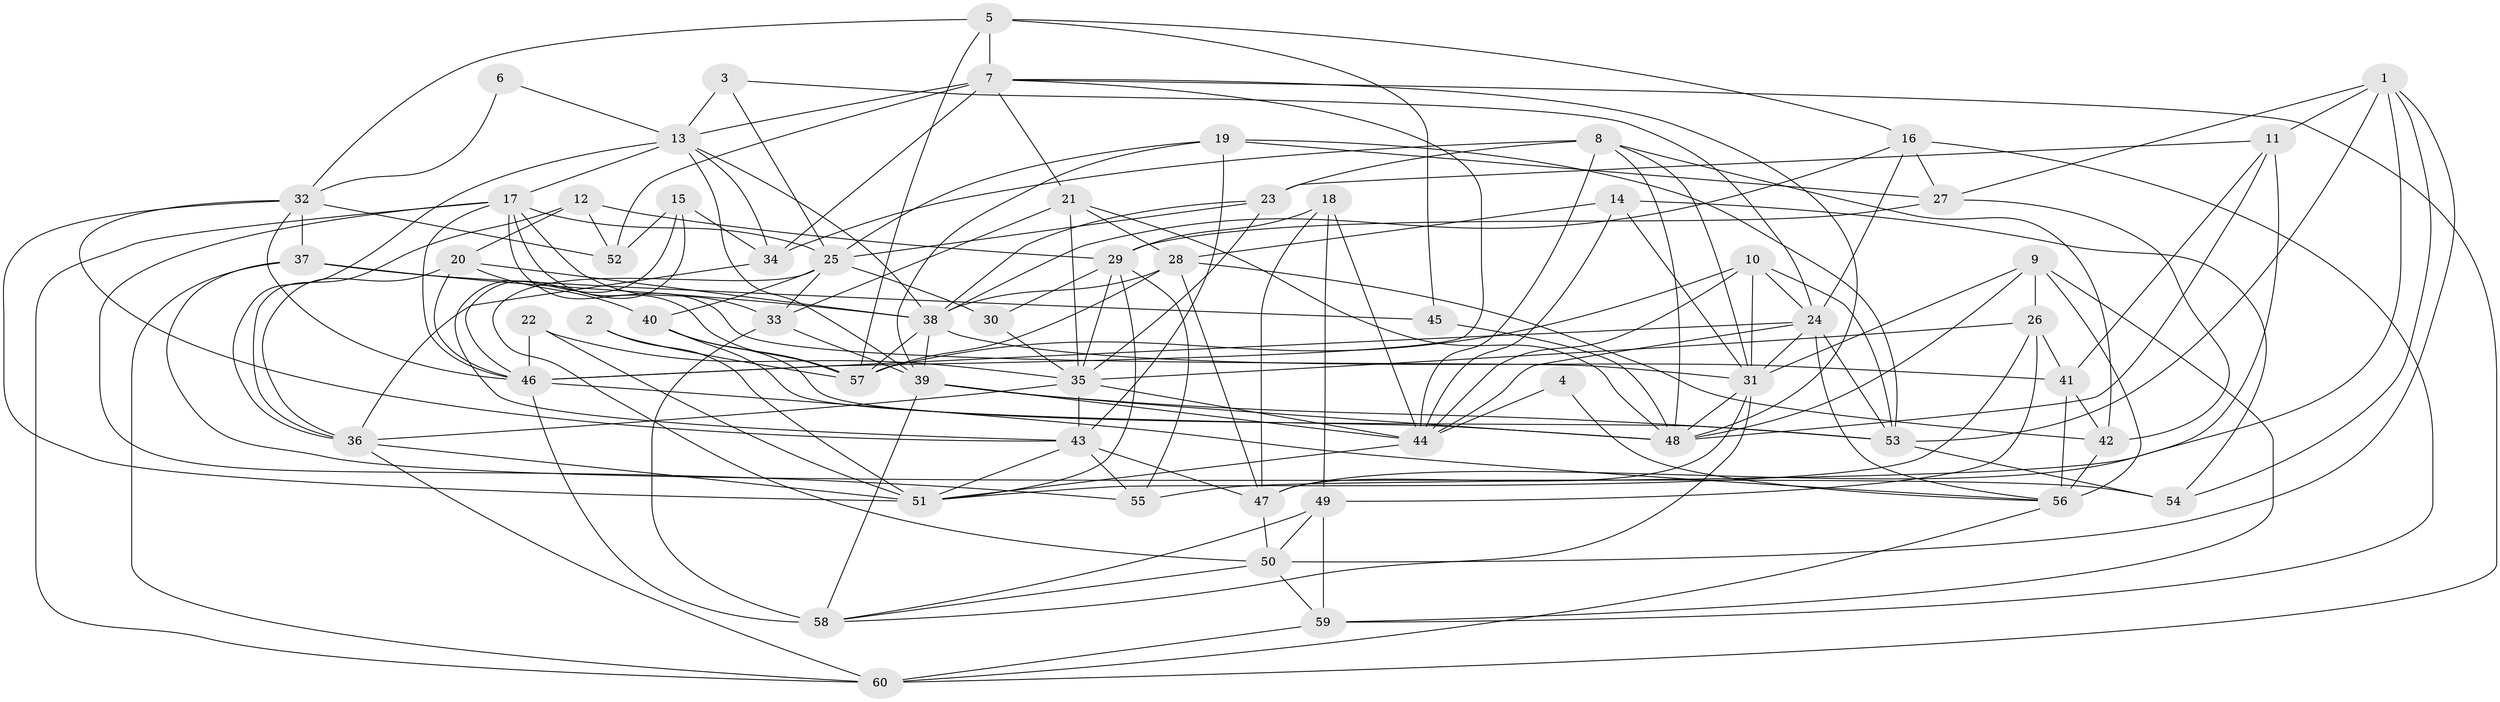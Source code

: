 // original degree distribution, {3: 0.2689075630252101, 2: 0.11764705882352941, 4: 0.31092436974789917, 5: 0.17647058823529413, 8: 0.008403361344537815, 6: 0.058823529411764705, 7: 0.058823529411764705}
// Generated by graph-tools (version 1.1) at 2025/50/03/09/25 03:50:13]
// undirected, 60 vertices, 171 edges
graph export_dot {
graph [start="1"]
  node [color=gray90,style=filled];
  1;
  2;
  3;
  4;
  5;
  6;
  7;
  8;
  9;
  10;
  11;
  12;
  13;
  14;
  15;
  16;
  17;
  18;
  19;
  20;
  21;
  22;
  23;
  24;
  25;
  26;
  27;
  28;
  29;
  30;
  31;
  32;
  33;
  34;
  35;
  36;
  37;
  38;
  39;
  40;
  41;
  42;
  43;
  44;
  45;
  46;
  47;
  48;
  49;
  50;
  51;
  52;
  53;
  54;
  55;
  56;
  57;
  58;
  59;
  60;
  1 -- 11 [weight=1.0];
  1 -- 27 [weight=1.0];
  1 -- 50 [weight=1.0];
  1 -- 53 [weight=1.0];
  1 -- 54 [weight=1.0];
  1 -- 55 [weight=1.0];
  2 -- 51 [weight=1.0];
  2 -- 57 [weight=1.0];
  3 -- 13 [weight=1.0];
  3 -- 24 [weight=1.0];
  3 -- 25 [weight=1.0];
  4 -- 44 [weight=1.0];
  4 -- 56 [weight=1.0];
  5 -- 7 [weight=1.0];
  5 -- 16 [weight=1.0];
  5 -- 32 [weight=1.0];
  5 -- 45 [weight=1.0];
  5 -- 57 [weight=1.0];
  6 -- 13 [weight=1.0];
  6 -- 32 [weight=1.0];
  7 -- 13 [weight=1.0];
  7 -- 21 [weight=1.0];
  7 -- 34 [weight=2.0];
  7 -- 46 [weight=1.0];
  7 -- 48 [weight=1.0];
  7 -- 52 [weight=1.0];
  7 -- 60 [weight=1.0];
  8 -- 23 [weight=1.0];
  8 -- 31 [weight=1.0];
  8 -- 34 [weight=1.0];
  8 -- 42 [weight=1.0];
  8 -- 44 [weight=1.0];
  8 -- 48 [weight=1.0];
  9 -- 26 [weight=1.0];
  9 -- 31 [weight=1.0];
  9 -- 48 [weight=1.0];
  9 -- 56 [weight=1.0];
  9 -- 59 [weight=1.0];
  10 -- 24 [weight=1.0];
  10 -- 31 [weight=1.0];
  10 -- 44 [weight=1.0];
  10 -- 53 [weight=1.0];
  10 -- 57 [weight=1.0];
  11 -- 23 [weight=1.0];
  11 -- 41 [weight=1.0];
  11 -- 47 [weight=1.0];
  11 -- 48 [weight=1.0];
  12 -- 20 [weight=1.0];
  12 -- 29 [weight=1.0];
  12 -- 36 [weight=1.0];
  12 -- 52 [weight=1.0];
  13 -- 17 [weight=1.0];
  13 -- 34 [weight=1.0];
  13 -- 36 [weight=1.0];
  13 -- 38 [weight=1.0];
  13 -- 39 [weight=1.0];
  14 -- 28 [weight=1.0];
  14 -- 31 [weight=1.0];
  14 -- 44 [weight=1.0];
  14 -- 54 [weight=1.0];
  15 -- 34 [weight=1.0];
  15 -- 43 [weight=1.0];
  15 -- 46 [weight=1.0];
  15 -- 52 [weight=1.0];
  16 -- 24 [weight=1.0];
  16 -- 27 [weight=1.0];
  16 -- 38 [weight=1.0];
  16 -- 59 [weight=1.0];
  17 -- 25 [weight=1.0];
  17 -- 31 [weight=1.0];
  17 -- 33 [weight=1.0];
  17 -- 46 [weight=1.0];
  17 -- 55 [weight=1.0];
  17 -- 57 [weight=1.0];
  17 -- 60 [weight=1.0];
  18 -- 29 [weight=1.0];
  18 -- 44 [weight=1.0];
  18 -- 47 [weight=1.0];
  18 -- 49 [weight=1.0];
  19 -- 25 [weight=1.0];
  19 -- 27 [weight=1.0];
  19 -- 39 [weight=1.0];
  19 -- 43 [weight=1.0];
  19 -- 53 [weight=1.0];
  20 -- 36 [weight=1.0];
  20 -- 38 [weight=1.0];
  20 -- 40 [weight=1.0];
  20 -- 46 [weight=1.0];
  21 -- 28 [weight=1.0];
  21 -- 33 [weight=1.0];
  21 -- 35 [weight=1.0];
  21 -- 48 [weight=1.0];
  22 -- 35 [weight=1.0];
  22 -- 46 [weight=1.0];
  22 -- 51 [weight=1.0];
  23 -- 25 [weight=1.0];
  23 -- 35 [weight=1.0];
  23 -- 38 [weight=1.0];
  24 -- 31 [weight=1.0];
  24 -- 44 [weight=1.0];
  24 -- 46 [weight=1.0];
  24 -- 53 [weight=1.0];
  24 -- 56 [weight=1.0];
  25 -- 30 [weight=1.0];
  25 -- 33 [weight=1.0];
  25 -- 40 [weight=1.0];
  25 -- 50 [weight=1.0];
  26 -- 35 [weight=1.0];
  26 -- 41 [weight=1.0];
  26 -- 49 [weight=1.0];
  26 -- 51 [weight=1.0];
  27 -- 29 [weight=2.0];
  27 -- 42 [weight=1.0];
  28 -- 38 [weight=1.0];
  28 -- 42 [weight=1.0];
  28 -- 47 [weight=1.0];
  28 -- 57 [weight=1.0];
  29 -- 30 [weight=1.0];
  29 -- 35 [weight=1.0];
  29 -- 51 [weight=1.0];
  29 -- 55 [weight=1.0];
  30 -- 35 [weight=1.0];
  31 -- 47 [weight=1.0];
  31 -- 48 [weight=1.0];
  31 -- 58 [weight=1.0];
  32 -- 37 [weight=1.0];
  32 -- 43 [weight=1.0];
  32 -- 46 [weight=1.0];
  32 -- 51 [weight=1.0];
  32 -- 52 [weight=1.0];
  33 -- 39 [weight=1.0];
  33 -- 58 [weight=1.0];
  34 -- 36 [weight=1.0];
  35 -- 36 [weight=1.0];
  35 -- 43 [weight=1.0];
  35 -- 44 [weight=1.0];
  36 -- 51 [weight=1.0];
  36 -- 60 [weight=1.0];
  37 -- 38 [weight=1.0];
  37 -- 45 [weight=1.0];
  37 -- 54 [weight=1.0];
  37 -- 60 [weight=1.0];
  38 -- 39 [weight=1.0];
  38 -- 41 [weight=1.0];
  38 -- 57 [weight=1.0];
  39 -- 44 [weight=1.0];
  39 -- 48 [weight=1.0];
  39 -- 53 [weight=1.0];
  39 -- 58 [weight=1.0];
  40 -- 48 [weight=1.0];
  40 -- 53 [weight=1.0];
  40 -- 57 [weight=1.0];
  41 -- 42 [weight=1.0];
  41 -- 56 [weight=1.0];
  42 -- 56 [weight=1.0];
  43 -- 47 [weight=1.0];
  43 -- 51 [weight=1.0];
  43 -- 55 [weight=1.0];
  44 -- 51 [weight=1.0];
  45 -- 48 [weight=1.0];
  46 -- 56 [weight=1.0];
  46 -- 58 [weight=1.0];
  47 -- 50 [weight=1.0];
  49 -- 50 [weight=1.0];
  49 -- 58 [weight=1.0];
  49 -- 59 [weight=1.0];
  50 -- 58 [weight=1.0];
  50 -- 59 [weight=1.0];
  53 -- 54 [weight=1.0];
  56 -- 60 [weight=1.0];
  59 -- 60 [weight=1.0];
}
